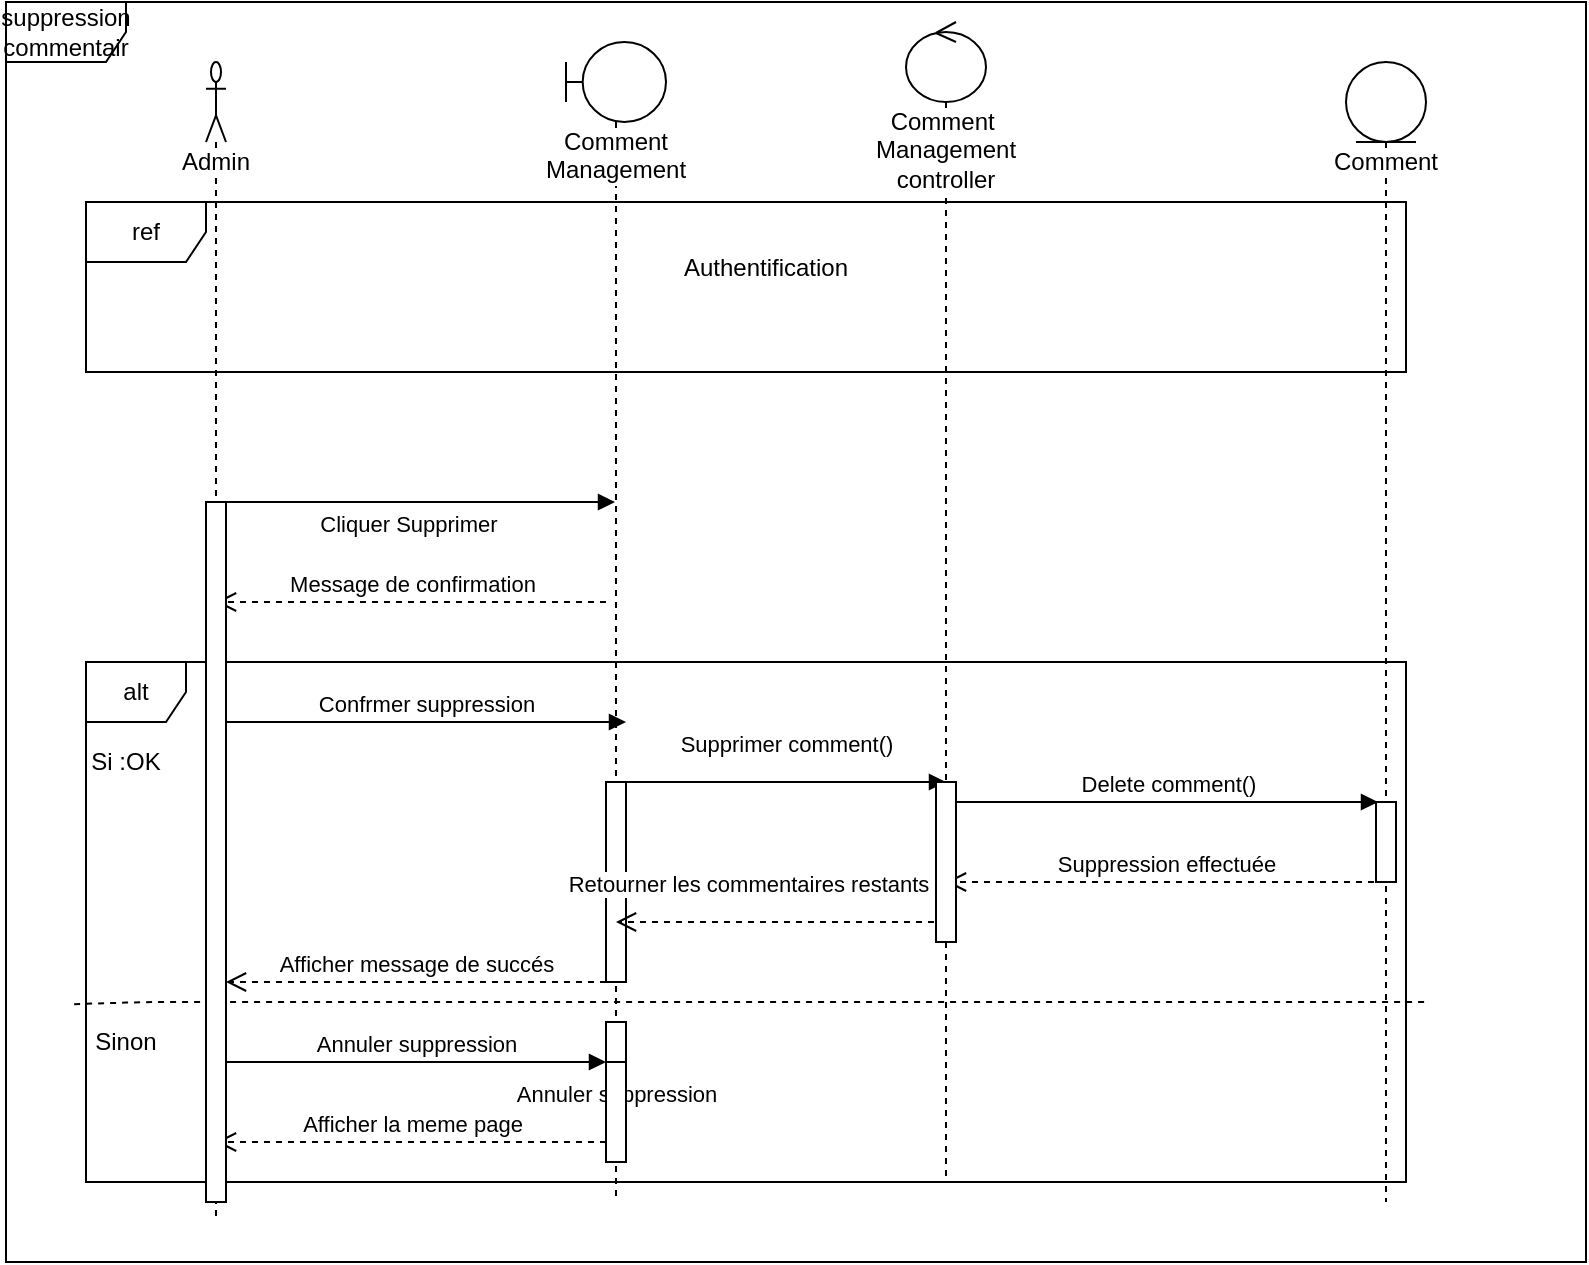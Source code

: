 <mxfile version="10.3.9" type="device"><diagram id="chPoz5LdmpBUyQcO5zTx" name="Page-1"><mxGraphModel dx="840" dy="506" grid="1" gridSize="10" guides="1" tooltips="1" connect="1" arrows="1" fold="1" page="1" pageScale="1" pageWidth="850" pageHeight="1100" math="0" shadow="0"><root><mxCell id="0"/><mxCell id="1" parent="0"/><mxCell id="2UEXE4apJw5BmhpLBmJW-44" value="alt" style="shape=umlFrame;whiteSpace=wrap;html=1;width=50;height=30;" parent="1" vertex="1"><mxGeometry x="60" y="550" width="660" height="260" as="geometry"/></mxCell><mxCell id="2UEXE4apJw5BmhpLBmJW-8" value="Comment Management" style="shape=umlLifeline;participant=umlBoundary;perimeter=lifelinePerimeter;whiteSpace=wrap;html=1;container=1;collapsible=0;recursiveResize=0;verticalAlign=top;spacingTop=36;labelBackgroundColor=#ffffff;outlineConnect=0;" parent="1" vertex="1"><mxGeometry x="300" y="240" width="50" height="580" as="geometry"/></mxCell><mxCell id="13emrFwENRUtgYGHik1h-4" value="" style="html=1;points=[];perimeter=orthogonalPerimeter;" parent="2UEXE4apJw5BmhpLBmJW-8" vertex="1"><mxGeometry x="20" y="370" width="10" height="100" as="geometry"/></mxCell><mxCell id="13emrFwENRUtgYGHik1h-5" value="" style="html=1;points=[];perimeter=orthogonalPerimeter;" parent="2UEXE4apJw5BmhpLBmJW-8" vertex="1"><mxGeometry x="20" y="490" width="10" height="70" as="geometry"/></mxCell><mxCell id="2UEXE4apJw5BmhpLBmJW-9" value="Admin" style="shape=umlLifeline;participant=umlActor;perimeter=lifelinePerimeter;whiteSpace=wrap;html=1;container=1;collapsible=0;recursiveResize=0;verticalAlign=top;spacingTop=36;labelBackgroundColor=#ffffff;outlineConnect=0;" parent="1" vertex="1"><mxGeometry x="120" y="250" width="10" height="580" as="geometry"/></mxCell><mxCell id="2UEXE4apJw5BmhpLBmJW-10" value="Comment&amp;nbsp; Management controller" style="shape=umlLifeline;participant=umlControl;perimeter=lifelinePerimeter;whiteSpace=wrap;html=1;container=1;collapsible=0;recursiveResize=0;verticalAlign=top;spacingTop=36;labelBackgroundColor=#ffffff;outlineConnect=0;" parent="1" vertex="1"><mxGeometry x="470" y="230" width="40" height="580" as="geometry"/></mxCell><mxCell id="2UEXE4apJw5BmhpLBmJW-11" value="Comment" style="shape=umlLifeline;participant=umlEntity;perimeter=lifelinePerimeter;whiteSpace=wrap;html=1;container=1;collapsible=0;recursiveResize=0;verticalAlign=top;spacingTop=36;labelBackgroundColor=#ffffff;outlineConnect=0;" parent="1" vertex="1"><mxGeometry x="690" y="250" width="40" height="570" as="geometry"/></mxCell><mxCell id="2UEXE4apJw5BmhpLBmJW-12" value="ref" style="shape=umlFrame;whiteSpace=wrap;html=1;" parent="1" vertex="1"><mxGeometry x="60" y="320" width="660" height="85" as="geometry"/></mxCell><mxCell id="2UEXE4apJw5BmhpLBmJW-25" value="Message de confirmation" style="html=1;verticalAlign=bottom;endArrow=open;dashed=1;endSize=8;" parent="1" target="2UEXE4apJw5BmhpLBmJW-9" edge="1"><mxGeometry relative="1" as="geometry"><mxPoint x="320" y="520" as="sourcePoint"/><mxPoint x="240" y="520" as="targetPoint"/></mxGeometry></mxCell><mxCell id="2UEXE4apJw5BmhpLBmJW-32" value="Confrmer suppression" style="html=1;verticalAlign=bottom;endArrow=block;entryX=0.377;entryY=0.25;entryDx=0;entryDy=0;entryPerimeter=0;" parent="1" edge="1"><mxGeometry width="80" relative="1" as="geometry"><mxPoint x="130" y="580" as="sourcePoint"/><mxPoint x="330" y="580" as="targetPoint"/></mxGeometry></mxCell><mxCell id="2UEXE4apJw5BmhpLBmJW-34" value="Supprimer comment()" style="html=1;verticalAlign=bottom;endArrow=block;" parent="1" edge="1"><mxGeometry y="10" width="80" relative="1" as="geometry"><mxPoint x="330" y="610" as="sourcePoint"/><mxPoint x="490" y="610" as="targetPoint"/><mxPoint as="offset"/></mxGeometry></mxCell><mxCell id="2UEXE4apJw5BmhpLBmJW-35" value="Delete comment()" style="html=1;verticalAlign=bottom;endArrow=block;entryX=0.1;entryY=0;entryDx=0;entryDy=0;entryPerimeter=0;" parent="1" source="13emrFwENRUtgYGHik1h-9" target="13emrFwENRUtgYGHik1h-10" edge="1"><mxGeometry width="80" relative="1" as="geometry"><mxPoint x="490" y="630" as="sourcePoint"/><mxPoint x="710" y="630" as="targetPoint"/></mxGeometry></mxCell><mxCell id="2UEXE4apJw5BmhpLBmJW-36" value="Suppression effectuée" style="html=1;verticalAlign=bottom;endArrow=open;dashed=1;endSize=8;entryX=0.609;entryY=0.65;entryDx=0;entryDy=0;entryPerimeter=0;" parent="1" edge="1"><mxGeometry relative="1" as="geometry"><mxPoint x="710" y="660" as="sourcePoint"/><mxPoint x="490" y="660" as="targetPoint"/></mxGeometry></mxCell><mxCell id="2UEXE4apJw5BmhpLBmJW-38" value="Afficher message de succés" style="html=1;verticalAlign=bottom;endArrow=open;dashed=1;endSize=8;entryX=0.087;entryY=0.9;entryDx=0;entryDy=0;entryPerimeter=0;" parent="1" edge="1"><mxGeometry relative="1" as="geometry"><mxPoint x="320" y="710" as="sourcePoint"/><mxPoint x="130" y="710" as="targetPoint"/></mxGeometry></mxCell><mxCell id="2UEXE4apJw5BmhpLBmJW-39" value="Retourner les commentaires restants" style="html=1;verticalAlign=bottom;endArrow=open;dashed=1;endSize=8;" parent="1" target="2UEXE4apJw5BmhpLBmJW-8" edge="1"><mxGeometry x="0.208" y="-10" relative="1" as="geometry"><mxPoint x="490" y="680" as="sourcePoint"/><mxPoint x="410" y="680" as="targetPoint"/><mxPoint as="offset"/></mxGeometry></mxCell><mxCell id="2UEXE4apJw5BmhpLBmJW-42" value="Afficher la meme page" style="html=1;verticalAlign=bottom;endArrow=open;dashed=1;endSize=8;" parent="1" target="2UEXE4apJw5BmhpLBmJW-9" edge="1"><mxGeometry relative="1" as="geometry"><mxPoint x="320" y="790" as="sourcePoint"/><mxPoint x="240" y="790" as="targetPoint"/></mxGeometry></mxCell><mxCell id="2UEXE4apJw5BmhpLBmJW-47" value="" style="endArrow=none;dashed=1;html=1;exitX=-0.009;exitY=0.658;exitDx=0;exitDy=0;exitPerimeter=0;" parent="1" source="2UEXE4apJw5BmhpLBmJW-44" edge="1"><mxGeometry width="50" height="50" relative="1" as="geometry"><mxPoint x="60" y="750" as="sourcePoint"/><mxPoint x="732" y="720" as="targetPoint"/><Array as="points"><mxPoint x="90" y="720"/></Array></mxGeometry></mxCell><mxCell id="2UEXE4apJw5BmhpLBmJW-24" value="Cliquer Supprimer" style="html=1;verticalAlign=bottom;endArrow=block;" parent="1" source="2UEXE4apJw5BmhpLBmJW-9" target="2UEXE4apJw5BmhpLBmJW-8" edge="1"><mxGeometry x="-0.045" y="-20" width="80" relative="1" as="geometry"><mxPoint x="130" y="460" as="sourcePoint"/><mxPoint x="210" y="460" as="targetPoint"/><mxPoint as="offset"/><Array as="points"><mxPoint x="200" y="470"/></Array></mxGeometry></mxCell><mxCell id="2UEXE4apJw5BmhpLBmJW-49" value="Si :OK" style="text;html=1;strokeColor=none;fillColor=none;align=center;verticalAlign=middle;whiteSpace=wrap;rounded=0;" parent="1" vertex="1"><mxGeometry x="60" y="590" width="40" height="20" as="geometry"/></mxCell><mxCell id="2UEXE4apJw5BmhpLBmJW-51" value="Sinon" style="text;html=1;strokeColor=none;fillColor=none;align=center;verticalAlign=middle;whiteSpace=wrap;rounded=0;" parent="1" vertex="1"><mxGeometry x="60" y="730" width="40" height="20" as="geometry"/></mxCell><mxCell id="2UEXE4apJw5BmhpLBmJW-62" value="Annuler suppression" style="html=1;verticalAlign=bottom;endArrow=block;" parent="1" source="13emrFwENRUtgYGHik1h-6" target="2UEXE4apJw5BmhpLBmJW-8" edge="1"><mxGeometry width="80" relative="1" as="geometry"><mxPoint x="130" y="750" as="sourcePoint"/><mxPoint x="210" y="750" as="targetPoint"/></mxGeometry></mxCell><mxCell id="2UEXE4apJw5BmhpLBmJW-64" value="Authentification" style="text;html=1;strokeColor=none;fillColor=none;align=center;verticalAlign=middle;whiteSpace=wrap;rounded=0;" parent="1" vertex="1"><mxGeometry x="330" y="342.5" width="140" height="20" as="geometry"/></mxCell><mxCell id="13emrFwENRUtgYGHik1h-3" value="" style="html=1;points=[];perimeter=orthogonalPerimeter;" parent="1" vertex="1"><mxGeometry x="120" y="470" width="10" height="350" as="geometry"/></mxCell><mxCell id="13emrFwENRUtgYGHik1h-6" value="" style="html=1;points=[];perimeter=orthogonalPerimeter;" parent="1" vertex="1"><mxGeometry x="320" y="750" width="10" height="50" as="geometry"/></mxCell><mxCell id="13emrFwENRUtgYGHik1h-7" value="Annuler suppression" style="html=1;verticalAlign=bottom;endArrow=block;" parent="1" target="13emrFwENRUtgYGHik1h-6" edge="1"><mxGeometry width="80" relative="1" as="geometry"><mxPoint x="130" y="750" as="sourcePoint"/><mxPoint x="324.5" y="750" as="targetPoint"/></mxGeometry></mxCell><mxCell id="13emrFwENRUtgYGHik1h-9" value="" style="html=1;points=[];perimeter=orthogonalPerimeter;" parent="1" vertex="1"><mxGeometry x="485" y="610" width="10" height="80" as="geometry"/></mxCell><mxCell id="13emrFwENRUtgYGHik1h-10" value="" style="html=1;points=[];perimeter=orthogonalPerimeter;" parent="1" vertex="1"><mxGeometry x="705" y="620" width="10" height="40" as="geometry"/></mxCell><mxCell id="ocil52u6pLdZDzeRdp2G-1" value="suppression&lt;br&gt;commentair&lt;br&gt;" style="shape=umlFrame;whiteSpace=wrap;html=1;" vertex="1" parent="1"><mxGeometry x="20" y="220" width="790" height="630" as="geometry"/></mxCell></root></mxGraphModel></diagram></mxfile>